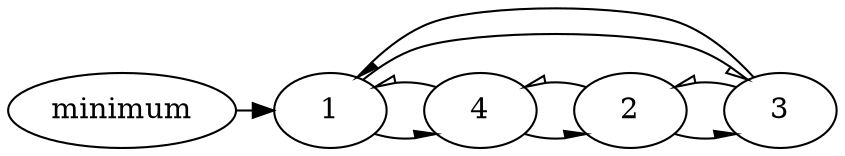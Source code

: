 digraph G {
minimum -> "0x7e0ed0" [constraint=false];
"0x7e0ed0" -> "0x7e0ef8" [constraint=false,arrowhead=lnormal];
"0x7e0ed0" -> "0x7e0ea8" [constraint=false,arrowhead=ornormal];
"0x7e0ed0" [label=1];
"0x7e0ef8" -> "0x7e0e80" [constraint=false,arrowhead=lnormal];
"0x7e0ef8" -> "0x7e0ed0" [constraint=false,arrowhead=ornormal];
"0x7e0ef8" [label=4];
"0x7e0e80" -> "0x7e0ea8" [constraint=false,arrowhead=lnormal];
"0x7e0e80" -> "0x7e0ef8" [constraint=false,arrowhead=ornormal];
"0x7e0e80" [label=2];
"0x7e0ea8" -> "0x7e0ed0" [constraint=false,arrowhead=lnormal];
"0x7e0ea8" -> "0x7e0e80" [constraint=false,arrowhead=ornormal];
"0x7e0ea8" [label=3];
}
